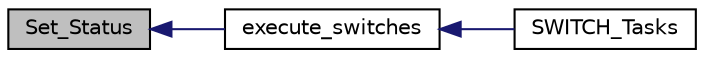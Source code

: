 digraph "Set_Status"
{
  edge [fontname="Helvetica",fontsize="10",labelfontname="Helvetica",labelfontsize="10"];
  node [fontname="Helvetica",fontsize="10",shape=record];
  rankdir="LR";
  Node1704 [label="Set_Status",height=0.2,width=0.4,color="black", fillcolor="grey75", style="filled", fontcolor="black"];
  Node1704 -> Node1705 [dir="back",color="midnightblue",fontsize="10",style="solid",fontname="Helvetica"];
  Node1705 [label="execute_switches",height=0.2,width=0.4,color="black", fillcolor="white", style="filled",URL="$inszt__switches_8c.html#aed0a5a04947c339791d9c4ff3c430ed3"];
  Node1705 -> Node1706 [dir="back",color="midnightblue",fontsize="10",style="solid",fontname="Helvetica"];
  Node1706 [label="SWITCH_Tasks",height=0.2,width=0.4,color="black", fillcolor="white", style="filled",URL="$switches_8h.html#a0ffce63133343b1dfc8e67d0f6d13780"];
}
